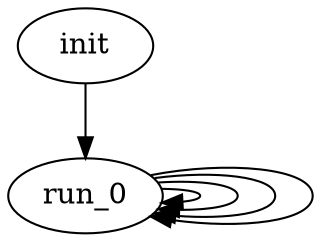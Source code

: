 digraph CLINT_SipStatus {  graph [rankdir=TD];  
-1->0;
-1[ label =" init "];
0->0;
0->0;
0->0;
0->0;
0[ label ="run_0"];
}
